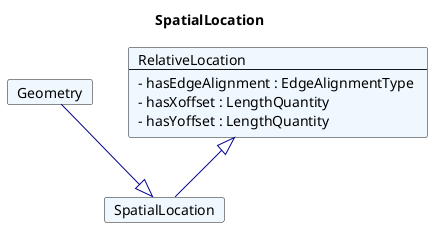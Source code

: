 @startuml
Title SpatialLocation 

Card SpatialLocation #F0F8FF [
SpatialLocation
]
Card Geometry #F0F8FF [
Geometry
]
Geometry --|> SpatialLocation  #00008B 
Card RelativeLocation #F0F8FF [
RelativeLocation
----
- hasEdgeAlignment : EdgeAlignmentType 
- hasXoffset : LengthQuantity 
- hasYoffset : LengthQuantity 
]
RelativeLocation <|-- SpatialLocation  #00008B 
@enduml